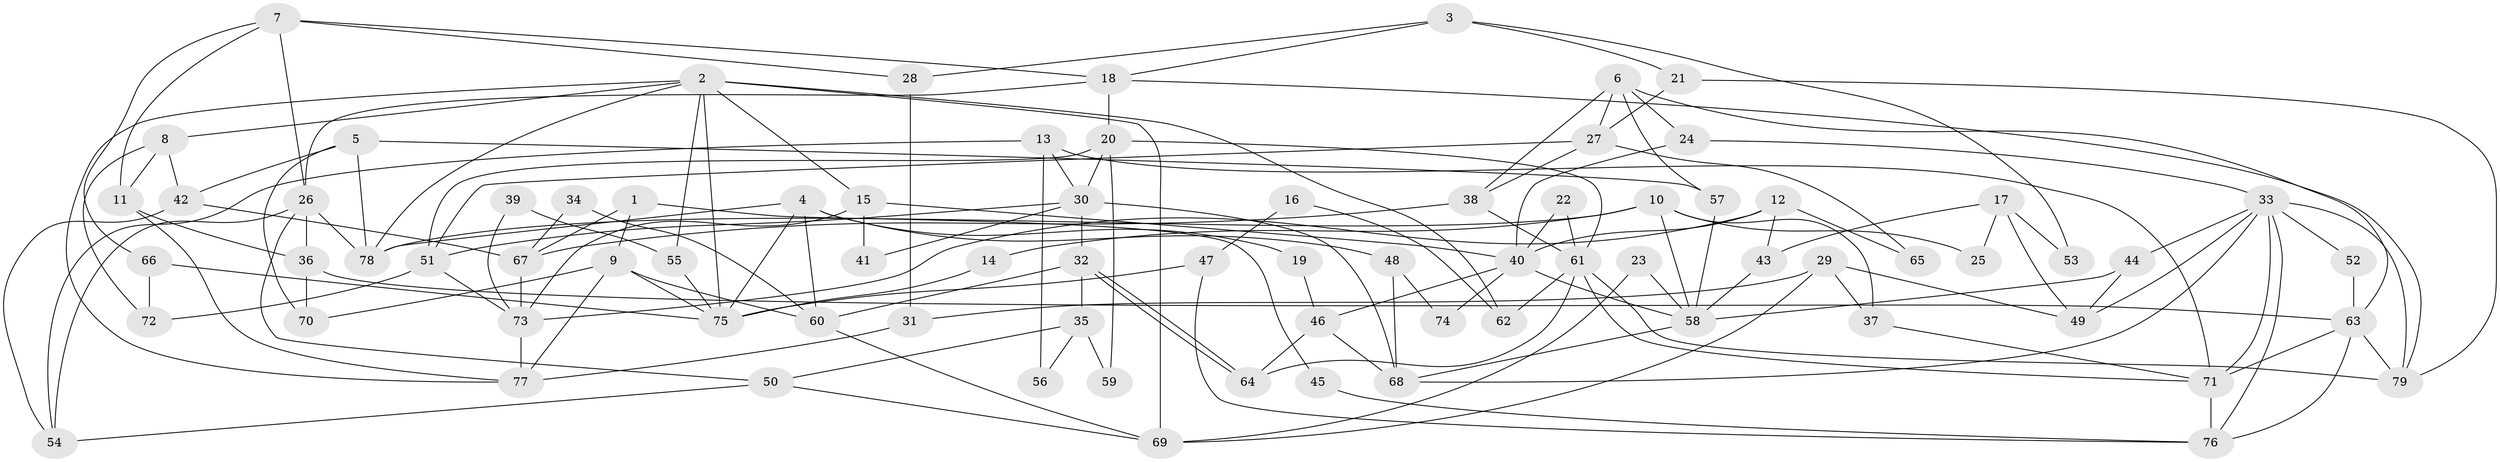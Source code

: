// coarse degree distribution, {11: 0.04, 7: 0.04, 9: 0.12, 5: 0.24, 8: 0.08, 3: 0.16, 12: 0.04, 6: 0.08, 10: 0.04, 4: 0.04, 13: 0.04, 2: 0.08}
// Generated by graph-tools (version 1.1) at 2025/51/03/04/25 22:51:16]
// undirected, 79 vertices, 158 edges
graph export_dot {
  node [color=gray90,style=filled];
  1;
  2;
  3;
  4;
  5;
  6;
  7;
  8;
  9;
  10;
  11;
  12;
  13;
  14;
  15;
  16;
  17;
  18;
  19;
  20;
  21;
  22;
  23;
  24;
  25;
  26;
  27;
  28;
  29;
  30;
  31;
  32;
  33;
  34;
  35;
  36;
  37;
  38;
  39;
  40;
  41;
  42;
  43;
  44;
  45;
  46;
  47;
  48;
  49;
  50;
  51;
  52;
  53;
  54;
  55;
  56;
  57;
  58;
  59;
  60;
  61;
  62;
  63;
  64;
  65;
  66;
  67;
  68;
  69;
  70;
  71;
  72;
  73;
  74;
  75;
  76;
  77;
  78;
  79;
  1 -- 9;
  1 -- 67;
  1 -- 45;
  2 -- 75;
  2 -- 78;
  2 -- 8;
  2 -- 15;
  2 -- 55;
  2 -- 62;
  2 -- 69;
  2 -- 77;
  3 -- 18;
  3 -- 28;
  3 -- 21;
  3 -- 53;
  4 -- 75;
  4 -- 60;
  4 -- 19;
  4 -- 48;
  4 -- 78;
  5 -- 57;
  5 -- 42;
  5 -- 70;
  5 -- 78;
  6 -- 38;
  6 -- 24;
  6 -- 27;
  6 -- 57;
  6 -- 63;
  7 -- 26;
  7 -- 11;
  7 -- 18;
  7 -- 28;
  7 -- 66;
  8 -- 11;
  8 -- 42;
  8 -- 72;
  9 -- 60;
  9 -- 77;
  9 -- 70;
  9 -- 75;
  10 -- 78;
  10 -- 58;
  10 -- 14;
  10 -- 25;
  10 -- 37;
  11 -- 36;
  11 -- 77;
  12 -- 73;
  12 -- 40;
  12 -- 43;
  12 -- 65;
  13 -- 71;
  13 -- 30;
  13 -- 54;
  13 -- 56;
  14 -- 75;
  15 -- 40;
  15 -- 41;
  15 -- 73;
  16 -- 47;
  16 -- 62;
  17 -- 49;
  17 -- 43;
  17 -- 25;
  17 -- 53;
  18 -- 26;
  18 -- 20;
  18 -- 79;
  19 -- 46;
  20 -- 61;
  20 -- 30;
  20 -- 51;
  20 -- 59;
  21 -- 79;
  21 -- 27;
  22 -- 40;
  22 -- 61;
  23 -- 58;
  23 -- 69;
  24 -- 33;
  24 -- 40;
  26 -- 36;
  26 -- 78;
  26 -- 50;
  26 -- 54;
  27 -- 38;
  27 -- 51;
  27 -- 65;
  28 -- 31;
  29 -- 69;
  29 -- 37;
  29 -- 31;
  29 -- 49;
  30 -- 51;
  30 -- 32;
  30 -- 41;
  30 -- 68;
  31 -- 77;
  32 -- 64;
  32 -- 64;
  32 -- 35;
  32 -- 60;
  33 -- 76;
  33 -- 71;
  33 -- 44;
  33 -- 49;
  33 -- 52;
  33 -- 68;
  33 -- 79;
  34 -- 60;
  34 -- 67;
  35 -- 50;
  35 -- 56;
  35 -- 59;
  36 -- 70;
  36 -- 63;
  37 -- 71;
  38 -- 67;
  38 -- 61;
  39 -- 73;
  39 -- 55;
  40 -- 58;
  40 -- 46;
  40 -- 74;
  42 -- 54;
  42 -- 67;
  43 -- 58;
  44 -- 49;
  44 -- 58;
  45 -- 76;
  46 -- 64;
  46 -- 68;
  47 -- 75;
  47 -- 76;
  48 -- 68;
  48 -- 74;
  50 -- 54;
  50 -- 69;
  51 -- 72;
  51 -- 73;
  52 -- 63;
  55 -- 75;
  57 -- 58;
  58 -- 68;
  60 -- 69;
  61 -- 79;
  61 -- 62;
  61 -- 64;
  61 -- 71;
  63 -- 79;
  63 -- 71;
  63 -- 76;
  66 -- 72;
  66 -- 75;
  67 -- 73;
  71 -- 76;
  73 -- 77;
}
